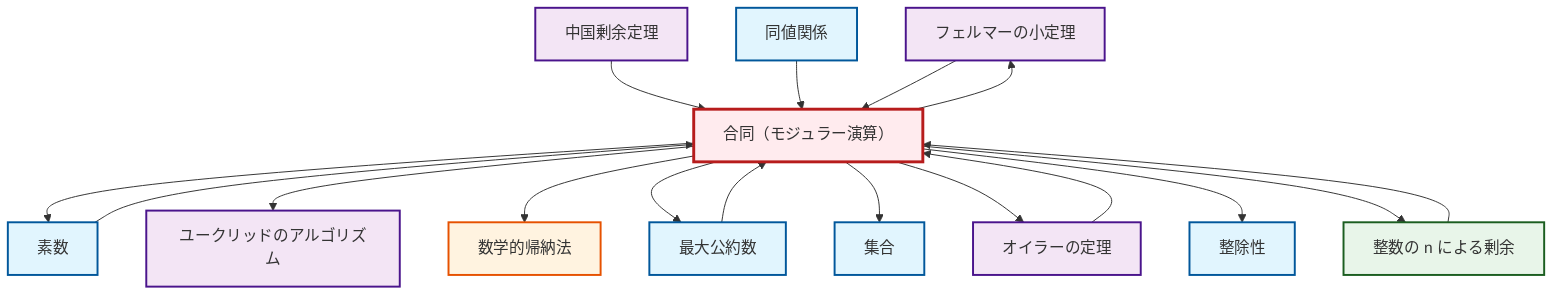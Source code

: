 graph TD
    classDef definition fill:#e1f5fe,stroke:#01579b,stroke-width:2px
    classDef theorem fill:#f3e5f5,stroke:#4a148c,stroke-width:2px
    classDef axiom fill:#fff3e0,stroke:#e65100,stroke-width:2px
    classDef example fill:#e8f5e9,stroke:#1b5e20,stroke-width:2px
    classDef current fill:#ffebee,stroke:#b71c1c,stroke-width:3px
    thm-fermat-little["フェルマーの小定理"]:::theorem
    def-equivalence-relation["同値関係"]:::definition
    ex-quotient-integers-mod-n["整数の n による剰余"]:::example
    def-congruence["合同（モジュラー演算）"]:::definition
    def-prime["素数"]:::definition
    ax-induction["数学的帰納法"]:::axiom
    def-divisibility["整除性"]:::definition
    thm-euler["オイラーの定理"]:::theorem
    def-set["集合"]:::definition
    def-gcd["最大公約数"]:::definition
    thm-chinese-remainder["中国剰余定理"]:::theorem
    thm-euclidean-algorithm["ユークリッドのアルゴリズム"]:::theorem
    def-congruence --> def-prime
    def-congruence --> thm-euclidean-algorithm
    def-congruence --> ax-induction
    thm-chinese-remainder --> def-congruence
    def-congruence --> thm-fermat-little
    def-prime --> def-congruence
    def-equivalence-relation --> def-congruence
    thm-fermat-little --> def-congruence
    def-congruence --> def-gcd
    def-gcd --> def-congruence
    thm-euler --> def-congruence
    def-congruence --> def-set
    ex-quotient-integers-mod-n --> def-congruence
    def-congruence --> thm-euler
    def-congruence --> def-divisibility
    def-congruence --> ex-quotient-integers-mod-n
    class def-congruence current